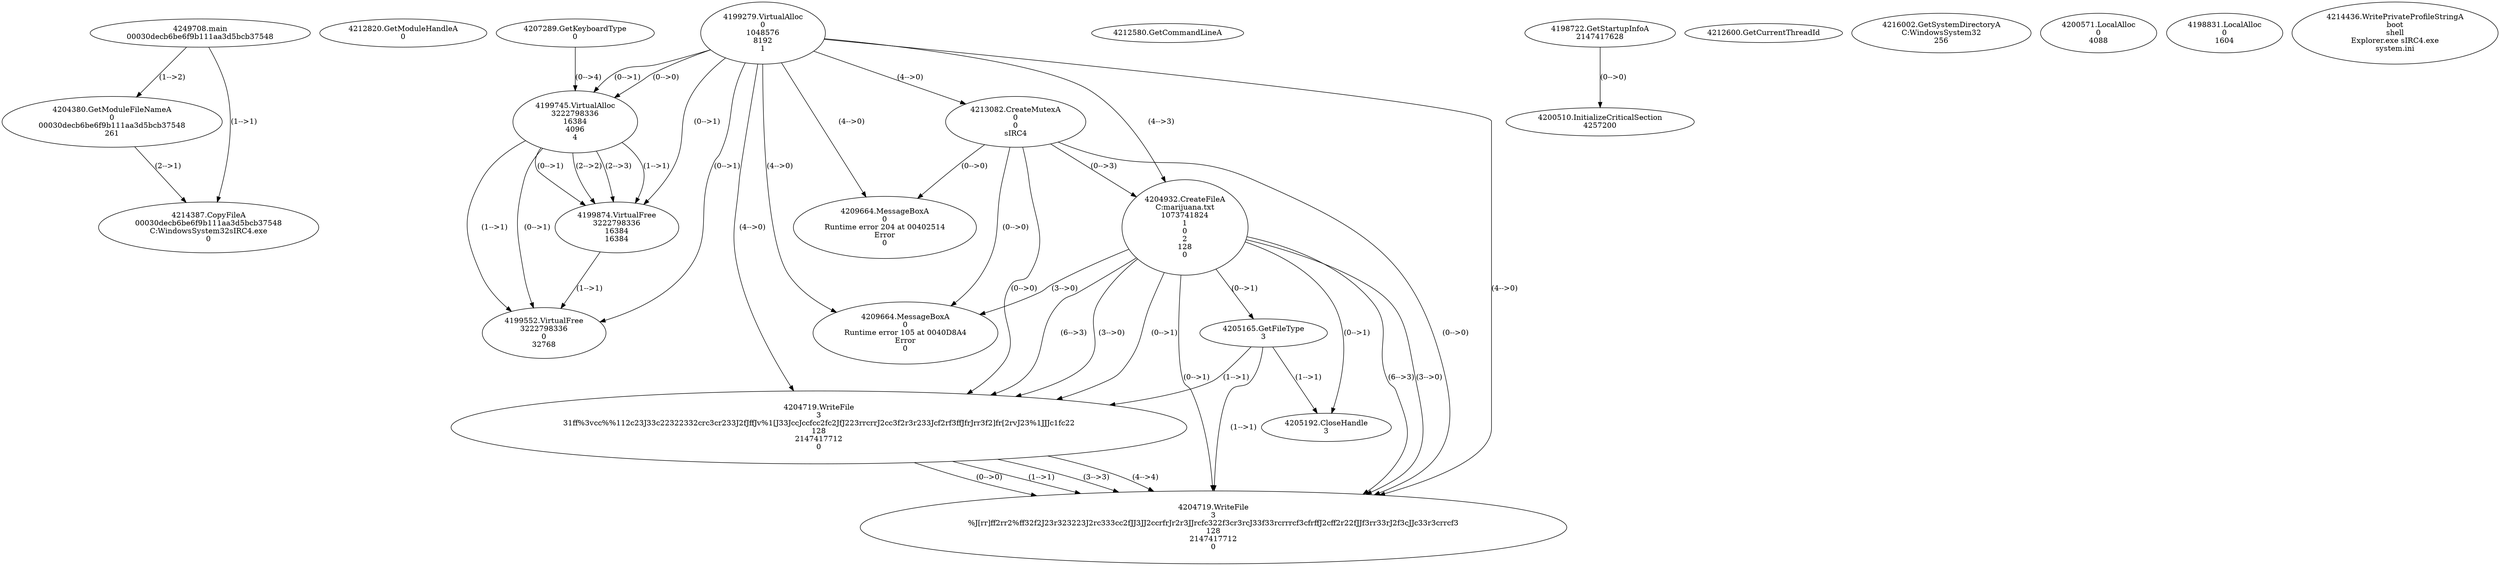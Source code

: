// Global SCDG with merge call
digraph {
	0 [label="4249708.main
00030decb6be6f9b111aa3d5bcb37548"]
	1 [label="4212820.GetModuleHandleA
0"]
	2 [label="4207289.GetKeyboardType
0"]
	3 [label="4212580.GetCommandLineA
"]
	4 [label="4198722.GetStartupInfoA
2147417628"]
	5 [label="4212600.GetCurrentThreadId
"]
	6 [label="4216002.GetSystemDirectoryA
C:\Windows\System32
256"]
	7 [label="4200510.InitializeCriticalSection
4257200"]
	4 -> 7 [label="(0-->0)"]
	8 [label="4200571.LocalAlloc
0
4088"]
	9 [label="4199279.VirtualAlloc
0
1048576
8192
1"]
	10 [label="4198831.LocalAlloc
0
1604"]
	11 [label="4199745.VirtualAlloc
3222798336
16384
4096
4"]
	9 -> 11 [label="(0-->1)"]
	2 -> 11 [label="(0-->4)"]
	9 -> 11 [label="(0-->0)"]
	12 [label="4204380.GetModuleFileNameA
0
00030decb6be6f9b111aa3d5bcb37548
261"]
	0 -> 12 [label="(1-->2)"]
	13 [label="4214387.CopyFileA
00030decb6be6f9b111aa3d5bcb37548
C:\Windows\System32\sIRC4.exe
0"]
	0 -> 13 [label="(1-->1)"]
	12 -> 13 [label="(2-->1)"]
	14 [label="4213082.CreateMutexA
0
0
sIRC4"]
	9 -> 14 [label="(4-->0)"]
	15 [label="4199874.VirtualFree
3222798336
16384
16384"]
	9 -> 15 [label="(0-->1)"]
	11 -> 15 [label="(1-->1)"]
	11 -> 15 [label="(0-->1)"]
	11 -> 15 [label="(2-->2)"]
	11 -> 15 [label="(2-->3)"]
	16 [label="4199552.VirtualFree
3222798336
0
32768"]
	9 -> 16 [label="(0-->1)"]
	11 -> 16 [label="(1-->1)"]
	11 -> 16 [label="(0-->1)"]
	15 -> 16 [label="(1-->1)"]
	17 [label="4209664.MessageBoxA
0
Runtime error 204 at 00402514
Error
0"]
	9 -> 17 [label="(4-->0)"]
	14 -> 17 [label="(0-->0)"]
	18 [label="4204932.CreateFileA
C:\marijuana.txt
1073741824
1
0
2
128
0"]
	9 -> 18 [label="(4-->3)"]
	14 -> 18 [label="(0-->3)"]
	19 [label="4205165.GetFileType
3"]
	18 -> 19 [label="(0-->1)"]
	20 [label="4205192.CloseHandle
3"]
	18 -> 20 [label="(0-->1)"]
	19 -> 20 [label="(1-->1)"]
	21 [label="4209664.MessageBoxA
0
Runtime error 105 at 0040D8A4
Error
0"]
	9 -> 21 [label="(4-->0)"]
	14 -> 21 [label="(0-->0)"]
	18 -> 21 [label="(3-->0)"]
	22 [label="4214436.WritePrivateProfileStringA
boot
shell
Explorer.exe sIRC4.exe
system.ini"]
	23 [label="4204719.WriteFile
3
31ff%3vcc%%112c23J33c22322332crc3cr233J2fJffJv%1[J33JccJccfcc2fc2JfJ223rrcrrJ2cc3f2r3r233Jcf2rf3ffJfrJrr3f2]fr[2rvJ23%1JJJc1fc22
128
2147417712
0"]
	18 -> 23 [label="(0-->1)"]
	19 -> 23 [label="(1-->1)"]
	18 -> 23 [label="(6-->3)"]
	9 -> 23 [label="(4-->0)"]
	14 -> 23 [label="(0-->0)"]
	18 -> 23 [label="(3-->0)"]
	24 [label="4204719.WriteFile
3
%J[rr]ff2rr2%ff32f2J23r323223J2rc333cc2fJJ3JJ2ccrfrJr2r3JJrcfc322f3cr3rcJ33f33rcrrrcf3cfrffJ2cff2r22fJJf3rr33rJ2f3cJJc33r3crrcf3
128
2147417712
0"]
	18 -> 24 [label="(0-->1)"]
	19 -> 24 [label="(1-->1)"]
	23 -> 24 [label="(1-->1)"]
	18 -> 24 [label="(6-->3)"]
	23 -> 24 [label="(3-->3)"]
	23 -> 24 [label="(4-->4)"]
	9 -> 24 [label="(4-->0)"]
	14 -> 24 [label="(0-->0)"]
	18 -> 24 [label="(3-->0)"]
	23 -> 24 [label="(0-->0)"]
}

